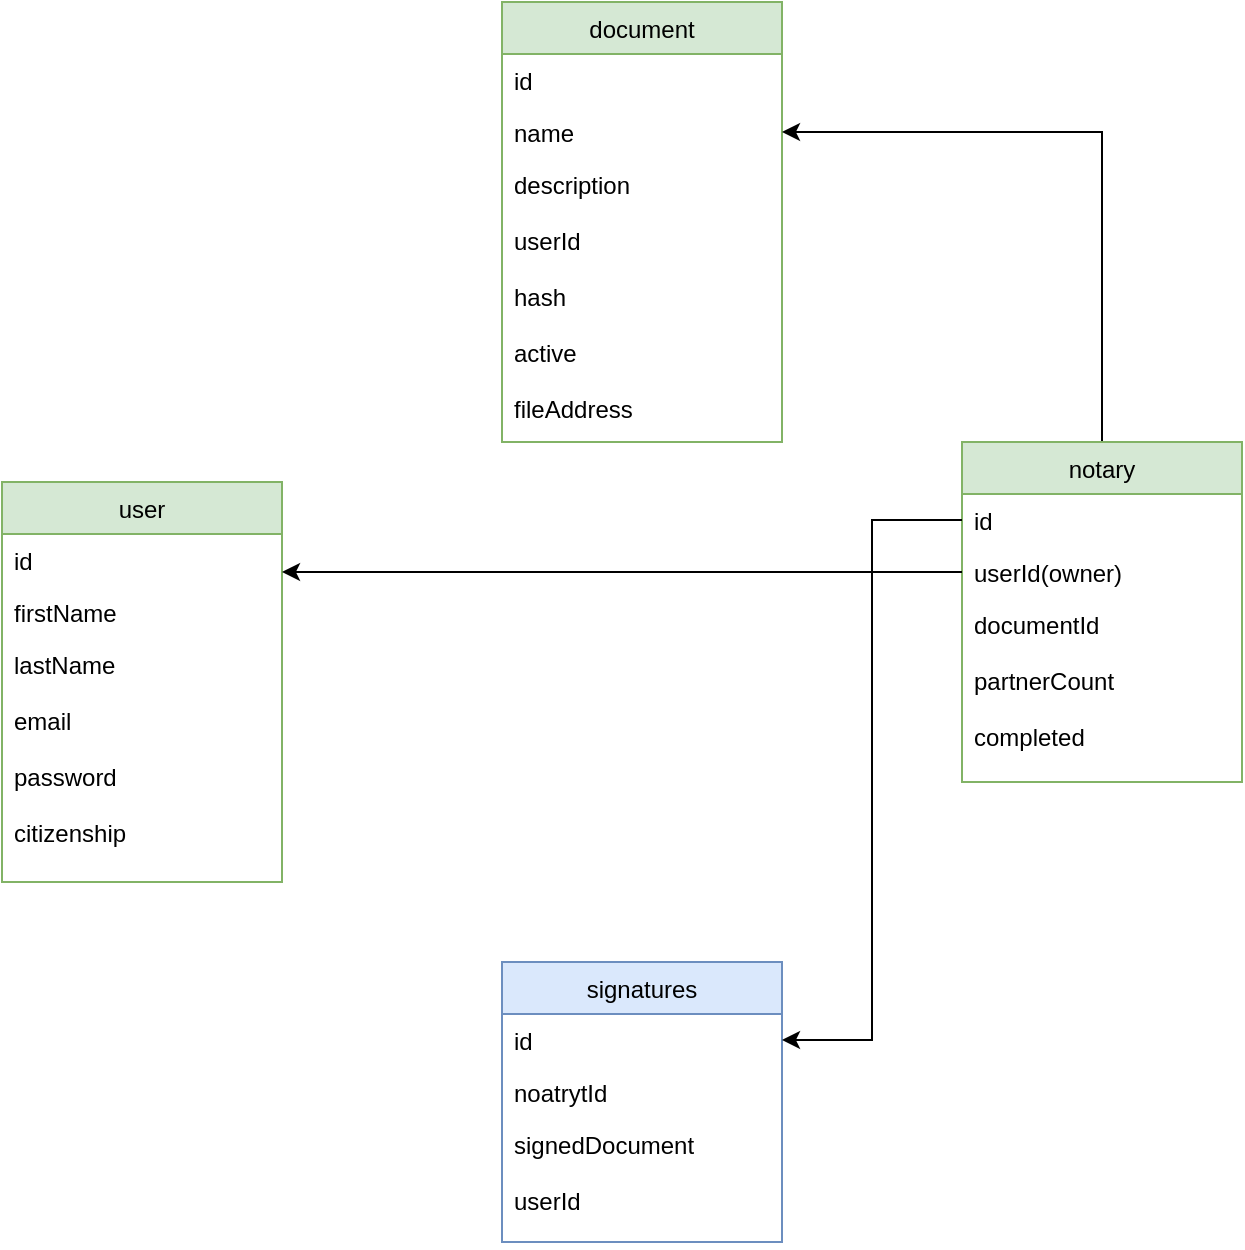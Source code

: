 <mxfile version="18.0.3" type="device"><diagram id="R5MYqQmj7rg_jId4QHe4" name="Page-1"><mxGraphModel dx="1422" dy="793" grid="1" gridSize="10" guides="1" tooltips="1" connect="1" arrows="1" fold="1" page="1" pageScale="1" pageWidth="850" pageHeight="1100" math="0" shadow="0"><root><mxCell id="0"/><mxCell id="1" parent="0"/><mxCell id="xByxwVu5B7wzNoIfT0bY-1" value="document" style="swimlane;fontStyle=0;childLayout=stackLayout;horizontal=1;startSize=26;fillColor=#d5e8d4;horizontalStack=0;resizeParent=1;resizeParentMax=0;resizeLast=0;collapsible=1;marginBottom=0;strokeColor=#82b366;" parent="1" vertex="1"><mxGeometry x="390" y="30" width="140" height="220" as="geometry"/></mxCell><mxCell id="xByxwVu5B7wzNoIfT0bY-2" value="id" style="text;strokeColor=none;fillColor=none;align=left;verticalAlign=top;spacingLeft=4;spacingRight=4;overflow=hidden;rotatable=0;points=[[0,0.5],[1,0.5]];portConstraint=eastwest;" parent="xByxwVu5B7wzNoIfT0bY-1" vertex="1"><mxGeometry y="26" width="140" height="26" as="geometry"/></mxCell><mxCell id="xByxwVu5B7wzNoIfT0bY-3" value="name" style="text;strokeColor=none;fillColor=none;align=left;verticalAlign=top;spacingLeft=4;spacingRight=4;overflow=hidden;rotatable=0;points=[[0,0.5],[1,0.5]];portConstraint=eastwest;" parent="xByxwVu5B7wzNoIfT0bY-1" vertex="1"><mxGeometry y="52" width="140" height="26" as="geometry"/></mxCell><mxCell id="xByxwVu5B7wzNoIfT0bY-4" value="description&#xA;&#xA;userId&#xA;&#xA;hash&#xA;&#xA;active&#xA;&#xA;fileAddress&#xA;" style="text;strokeColor=none;fillColor=none;align=left;verticalAlign=top;spacingLeft=4;spacingRight=4;overflow=hidden;rotatable=0;points=[[0,0.5],[1,0.5]];portConstraint=eastwest;" parent="xByxwVu5B7wzNoIfT0bY-1" vertex="1"><mxGeometry y="78" width="140" height="142" as="geometry"/></mxCell><mxCell id="xByxwVu5B7wzNoIfT0bY-5" value="user" style="swimlane;fontStyle=0;childLayout=stackLayout;horizontal=1;startSize=26;fillColor=#d5e8d4;horizontalStack=0;resizeParent=1;resizeParentMax=0;resizeLast=0;collapsible=1;marginBottom=0;strokeColor=#82b366;" parent="1" vertex="1"><mxGeometry x="140" y="270" width="140" height="200" as="geometry"/></mxCell><mxCell id="xByxwVu5B7wzNoIfT0bY-6" value="id" style="text;strokeColor=none;fillColor=none;align=left;verticalAlign=top;spacingLeft=4;spacingRight=4;overflow=hidden;rotatable=0;points=[[0,0.5],[1,0.5]];portConstraint=eastwest;" parent="xByxwVu5B7wzNoIfT0bY-5" vertex="1"><mxGeometry y="26" width="140" height="26" as="geometry"/></mxCell><mxCell id="xByxwVu5B7wzNoIfT0bY-7" value="firstName" style="text;strokeColor=none;fillColor=none;align=left;verticalAlign=top;spacingLeft=4;spacingRight=4;overflow=hidden;rotatable=0;points=[[0,0.5],[1,0.5]];portConstraint=eastwest;" parent="xByxwVu5B7wzNoIfT0bY-5" vertex="1"><mxGeometry y="52" width="140" height="26" as="geometry"/></mxCell><mxCell id="xByxwVu5B7wzNoIfT0bY-8" value="lastName&#xA;&#xA;email&#xA;&#xA;password&#xA;&#xA;citizenship" style="text;strokeColor=none;fillColor=none;align=left;verticalAlign=top;spacingLeft=4;spacingRight=4;overflow=hidden;rotatable=0;points=[[0,0.5],[1,0.5]];portConstraint=eastwest;" parent="xByxwVu5B7wzNoIfT0bY-5" vertex="1"><mxGeometry y="78" width="140" height="122" as="geometry"/></mxCell><mxCell id="xByxwVu5B7wzNoIfT0bY-20" style="edgeStyle=orthogonalEdgeStyle;rounded=0;orthogonalLoop=1;jettySize=auto;html=1;entryX=1;entryY=0.5;entryDx=0;entryDy=0;" parent="1" source="xByxwVu5B7wzNoIfT0bY-13" target="xByxwVu5B7wzNoIfT0bY-3" edge="1"><mxGeometry relative="1" as="geometry"><mxPoint x="760" y="175" as="targetPoint"/></mxGeometry></mxCell><mxCell id="xByxwVu5B7wzNoIfT0bY-13" value="notary" style="swimlane;fontStyle=0;childLayout=stackLayout;horizontal=1;startSize=26;fillColor=#d5e8d4;horizontalStack=0;resizeParent=1;resizeParentMax=0;resizeLast=0;collapsible=1;marginBottom=0;strokeColor=#82b366;" parent="1" vertex="1"><mxGeometry x="620" y="250" width="140" height="170" as="geometry"/></mxCell><mxCell id="xByxwVu5B7wzNoIfT0bY-14" value="id" style="text;strokeColor=none;fillColor=none;align=left;verticalAlign=top;spacingLeft=4;spacingRight=4;overflow=hidden;rotatable=0;points=[[0,0.5],[1,0.5]];portConstraint=eastwest;" parent="xByxwVu5B7wzNoIfT0bY-13" vertex="1"><mxGeometry y="26" width="140" height="26" as="geometry"/></mxCell><mxCell id="xByxwVu5B7wzNoIfT0bY-15" value="userId(owner)" style="text;strokeColor=none;fillColor=none;align=left;verticalAlign=top;spacingLeft=4;spacingRight=4;overflow=hidden;rotatable=0;points=[[0,0.5],[1,0.5]];portConstraint=eastwest;" parent="xByxwVu5B7wzNoIfT0bY-13" vertex="1"><mxGeometry y="52" width="140" height="26" as="geometry"/></mxCell><mxCell id="xByxwVu5B7wzNoIfT0bY-16" value="documentId&#xA;&#xA;partnerCount&#xA;&#xA;completed&#xA;&#xA;" style="text;strokeColor=none;fillColor=none;align=left;verticalAlign=top;spacingLeft=4;spacingRight=4;overflow=hidden;rotatable=0;points=[[0,0.5],[1,0.5]];portConstraint=eastwest;" parent="xByxwVu5B7wzNoIfT0bY-13" vertex="1"><mxGeometry y="78" width="140" height="92" as="geometry"/></mxCell><mxCell id="xByxwVu5B7wzNoIfT0bY-17" style="edgeStyle=orthogonalEdgeStyle;rounded=0;orthogonalLoop=1;jettySize=auto;html=1;" parent="1" source="xByxwVu5B7wzNoIfT0bY-15" target="xByxwVu5B7wzNoIfT0bY-6" edge="1"><mxGeometry relative="1" as="geometry"><Array as="points"><mxPoint x="430" y="315"/><mxPoint x="430" y="315"/></Array></mxGeometry></mxCell><mxCell id="DxPXOQmHxTju5IeCAPy1-1" value="signatures" style="swimlane;fontStyle=0;childLayout=stackLayout;horizontal=1;startSize=26;fillColor=#dae8fc;horizontalStack=0;resizeParent=1;resizeParentMax=0;resizeLast=0;collapsible=1;marginBottom=0;strokeColor=#6c8ebf;" parent="1" vertex="1"><mxGeometry x="390" y="510" width="140" height="140" as="geometry"/></mxCell><mxCell id="DxPXOQmHxTju5IeCAPy1-2" value="id" style="text;strokeColor=none;fillColor=none;align=left;verticalAlign=top;spacingLeft=4;spacingRight=4;overflow=hidden;rotatable=0;points=[[0,0.5],[1,0.5]];portConstraint=eastwest;" parent="DxPXOQmHxTju5IeCAPy1-1" vertex="1"><mxGeometry y="26" width="140" height="26" as="geometry"/></mxCell><mxCell id="DxPXOQmHxTju5IeCAPy1-3" value="noatrytId" style="text;strokeColor=none;fillColor=none;align=left;verticalAlign=top;spacingLeft=4;spacingRight=4;overflow=hidden;rotatable=0;points=[[0,0.5],[1,0.5]];portConstraint=eastwest;" parent="DxPXOQmHxTju5IeCAPy1-1" vertex="1"><mxGeometry y="52" width="140" height="26" as="geometry"/></mxCell><mxCell id="DxPXOQmHxTju5IeCAPy1-4" value="signedDocument&#xA;&#xA;userId&#xA;" style="text;strokeColor=none;fillColor=none;align=left;verticalAlign=top;spacingLeft=4;spacingRight=4;overflow=hidden;rotatable=0;points=[[0,0.5],[1,0.5]];portConstraint=eastwest;" parent="DxPXOQmHxTju5IeCAPy1-1" vertex="1"><mxGeometry y="78" width="140" height="62" as="geometry"/></mxCell><mxCell id="DxPXOQmHxTju5IeCAPy1-5" style="edgeStyle=orthogonalEdgeStyle;rounded=0;orthogonalLoop=1;jettySize=auto;html=1;entryX=1;entryY=0.5;entryDx=0;entryDy=0;" parent="1" source="xByxwVu5B7wzNoIfT0bY-14" target="DxPXOQmHxTju5IeCAPy1-2" edge="1"><mxGeometry relative="1" as="geometry"/></mxCell></root></mxGraphModel></diagram></mxfile>